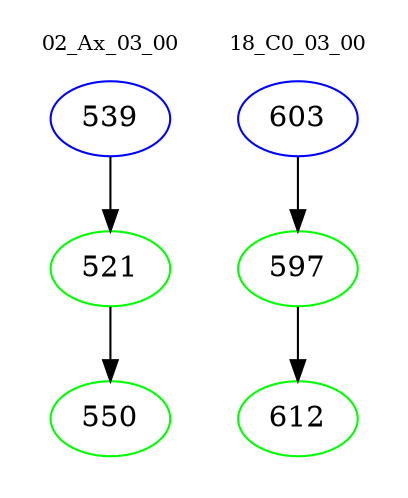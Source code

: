 digraph{
subgraph cluster_0 {
color = white
label = "02_Ax_03_00";
fontsize=10;
T0_539 [label="539", color="blue"]
T0_539 -> T0_521 [color="black"]
T0_521 [label="521", color="green"]
T0_521 -> T0_550 [color="black"]
T0_550 [label="550", color="green"]
}
subgraph cluster_1 {
color = white
label = "18_C0_03_00";
fontsize=10;
T1_603 [label="603", color="blue"]
T1_603 -> T1_597 [color="black"]
T1_597 [label="597", color="green"]
T1_597 -> T1_612 [color="black"]
T1_612 [label="612", color="green"]
}
}
